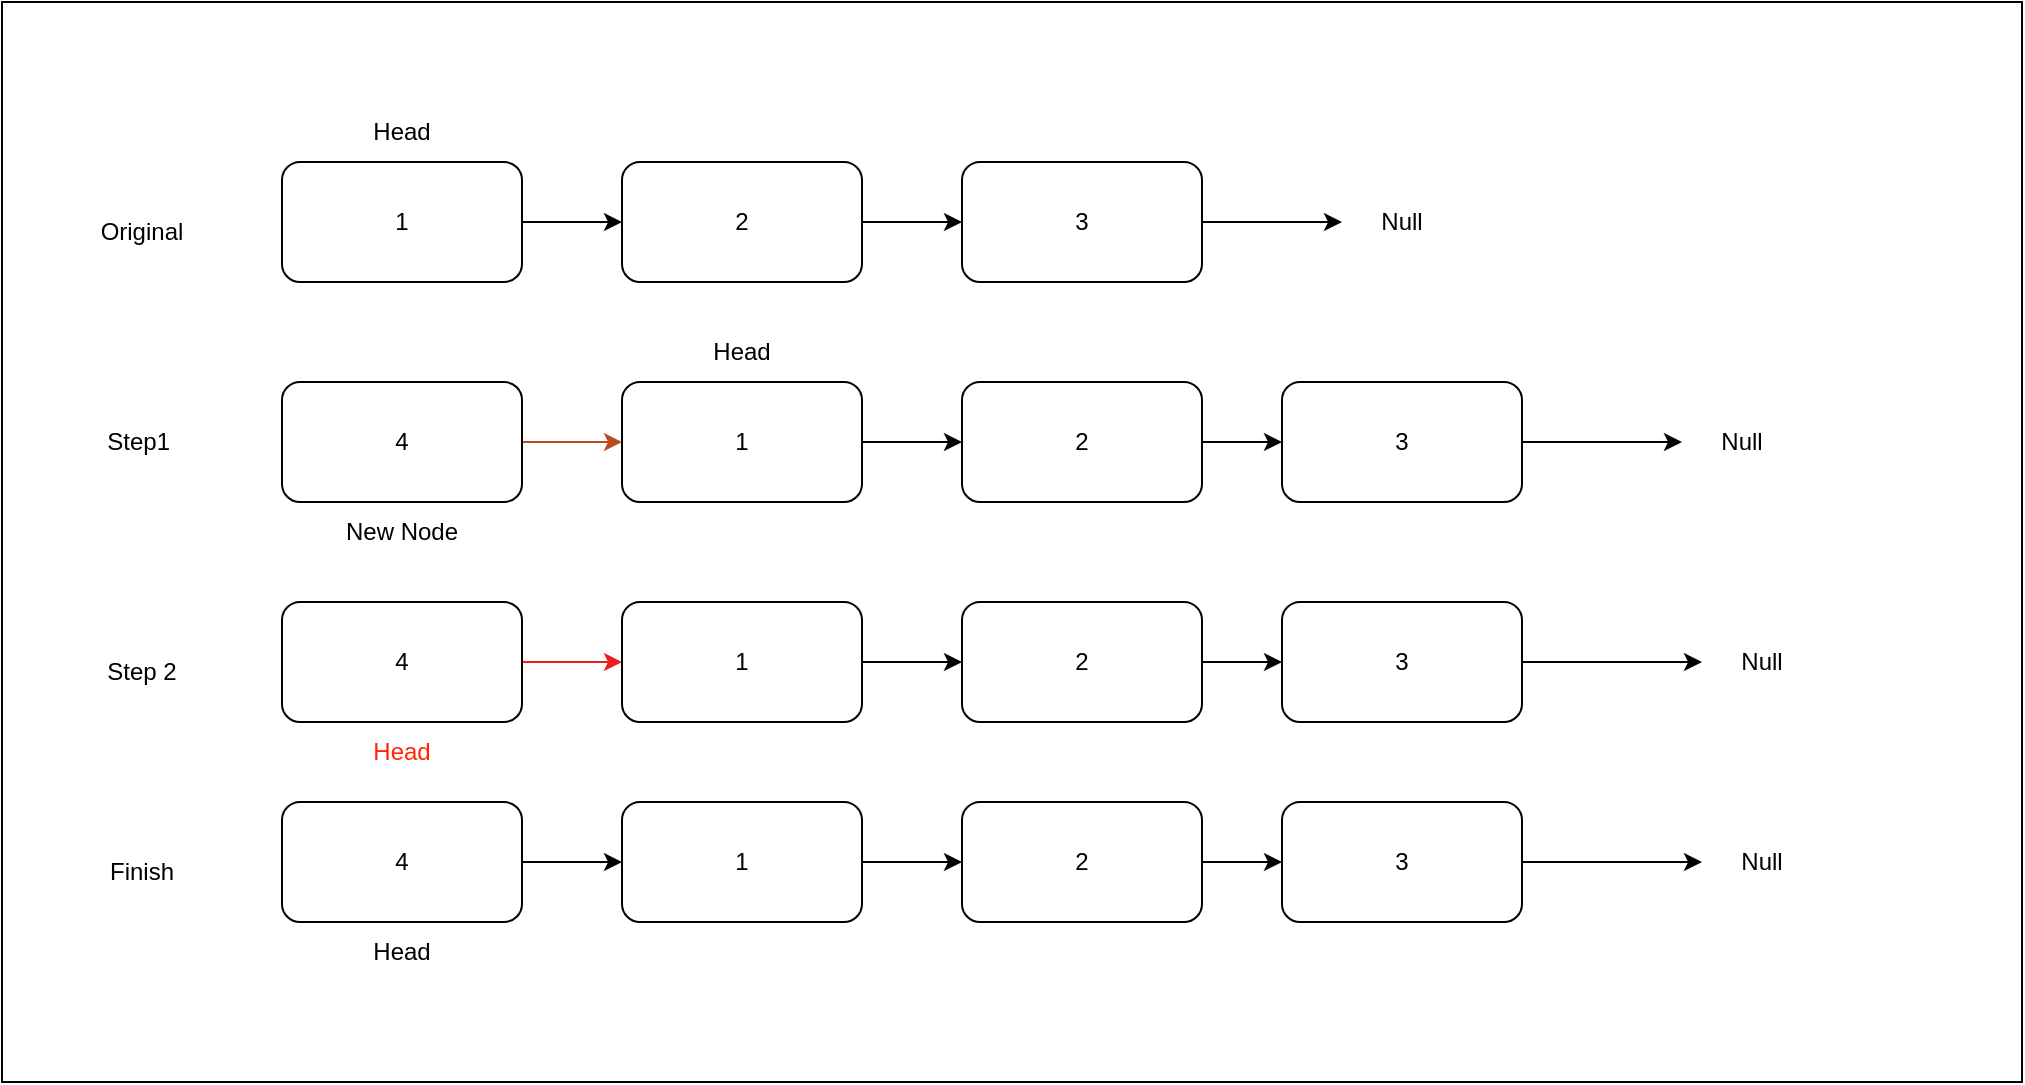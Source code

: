 <mxfile version="21.2.6" type="device">
  <diagram name="Page-1" id="T-JXDKG9tNt797dnqvVa">
    <mxGraphModel dx="1050" dy="581" grid="1" gridSize="10" guides="1" tooltips="1" connect="1" arrows="1" fold="1" page="1" pageScale="1" pageWidth="850" pageHeight="1100" math="0" shadow="0">
      <root>
        <mxCell id="0" />
        <mxCell id="1" parent="0" />
        <mxCell id="6O_0DVJVewbivAjLtHZU-1" value="" style="rounded=0;whiteSpace=wrap;html=1;" vertex="1" parent="1">
          <mxGeometry x="40" y="40" width="1010" height="540" as="geometry" />
        </mxCell>
        <mxCell id="6O_0DVJVewbivAjLtHZU-22" style="edgeStyle=orthogonalEdgeStyle;rounded=0;orthogonalLoop=1;jettySize=auto;html=1;exitX=1;exitY=0.5;exitDx=0;exitDy=0;entryX=0;entryY=0.5;entryDx=0;entryDy=0;" edge="1" parent="1" source="6O_0DVJVewbivAjLtHZU-2" target="6O_0DVJVewbivAjLtHZU-3">
          <mxGeometry relative="1" as="geometry" />
        </mxCell>
        <mxCell id="6O_0DVJVewbivAjLtHZU-2" value="1" style="rounded=1;whiteSpace=wrap;html=1;" vertex="1" parent="1">
          <mxGeometry x="180" y="120" width="120" height="60" as="geometry" />
        </mxCell>
        <mxCell id="6O_0DVJVewbivAjLtHZU-23" style="edgeStyle=orthogonalEdgeStyle;rounded=0;orthogonalLoop=1;jettySize=auto;html=1;exitX=1;exitY=0.5;exitDx=0;exitDy=0;entryX=0;entryY=0.5;entryDx=0;entryDy=0;" edge="1" parent="1" source="6O_0DVJVewbivAjLtHZU-3" target="6O_0DVJVewbivAjLtHZU-4">
          <mxGeometry relative="1" as="geometry" />
        </mxCell>
        <mxCell id="6O_0DVJVewbivAjLtHZU-3" value="2" style="rounded=1;whiteSpace=wrap;html=1;" vertex="1" parent="1">
          <mxGeometry x="350" y="120" width="120" height="60" as="geometry" />
        </mxCell>
        <mxCell id="6O_0DVJVewbivAjLtHZU-37" style="edgeStyle=orthogonalEdgeStyle;rounded=0;orthogonalLoop=1;jettySize=auto;html=1;exitX=1;exitY=0.5;exitDx=0;exitDy=0;" edge="1" parent="1" source="6O_0DVJVewbivAjLtHZU-4" target="6O_0DVJVewbivAjLtHZU-33">
          <mxGeometry relative="1" as="geometry" />
        </mxCell>
        <mxCell id="6O_0DVJVewbivAjLtHZU-4" value="3" style="rounded=1;whiteSpace=wrap;html=1;" vertex="1" parent="1">
          <mxGeometry x="520" y="120" width="120" height="60" as="geometry" />
        </mxCell>
        <mxCell id="6O_0DVJVewbivAjLtHZU-24" style="edgeStyle=orthogonalEdgeStyle;rounded=0;orthogonalLoop=1;jettySize=auto;html=1;exitX=1;exitY=0.5;exitDx=0;exitDy=0;entryX=0;entryY=0.5;entryDx=0;entryDy=0;fillColor=#f8cecc;strokeColor=#B84D1F;" edge="1" parent="1" source="6O_0DVJVewbivAjLtHZU-5" target="6O_0DVJVewbivAjLtHZU-6">
          <mxGeometry relative="1" as="geometry" />
        </mxCell>
        <mxCell id="6O_0DVJVewbivAjLtHZU-5" value="4" style="rounded=1;whiteSpace=wrap;html=1;" vertex="1" parent="1">
          <mxGeometry x="180" y="230" width="120" height="60" as="geometry" />
        </mxCell>
        <mxCell id="6O_0DVJVewbivAjLtHZU-25" style="edgeStyle=orthogonalEdgeStyle;rounded=0;orthogonalLoop=1;jettySize=auto;html=1;exitX=1;exitY=0.5;exitDx=0;exitDy=0;entryX=0;entryY=0.5;entryDx=0;entryDy=0;" edge="1" parent="1" source="6O_0DVJVewbivAjLtHZU-6" target="6O_0DVJVewbivAjLtHZU-7">
          <mxGeometry relative="1" as="geometry" />
        </mxCell>
        <mxCell id="6O_0DVJVewbivAjLtHZU-6" value="1" style="rounded=1;whiteSpace=wrap;html=1;" vertex="1" parent="1">
          <mxGeometry x="350" y="230" width="120" height="60" as="geometry" />
        </mxCell>
        <mxCell id="6O_0DVJVewbivAjLtHZU-26" style="edgeStyle=orthogonalEdgeStyle;rounded=0;orthogonalLoop=1;jettySize=auto;html=1;exitX=1;exitY=0.5;exitDx=0;exitDy=0;entryX=0;entryY=0.5;entryDx=0;entryDy=0;" edge="1" parent="1" source="6O_0DVJVewbivAjLtHZU-7" target="6O_0DVJVewbivAjLtHZU-8">
          <mxGeometry relative="1" as="geometry" />
        </mxCell>
        <mxCell id="6O_0DVJVewbivAjLtHZU-7" value="2" style="rounded=1;whiteSpace=wrap;html=1;" vertex="1" parent="1">
          <mxGeometry x="520" y="230" width="120" height="60" as="geometry" />
        </mxCell>
        <mxCell id="6O_0DVJVewbivAjLtHZU-38" style="edgeStyle=orthogonalEdgeStyle;rounded=0;orthogonalLoop=1;jettySize=auto;html=1;exitX=1;exitY=0.5;exitDx=0;exitDy=0;" edge="1" parent="1" source="6O_0DVJVewbivAjLtHZU-8" target="6O_0DVJVewbivAjLtHZU-34">
          <mxGeometry relative="1" as="geometry" />
        </mxCell>
        <mxCell id="6O_0DVJVewbivAjLtHZU-8" value="3" style="rounded=1;whiteSpace=wrap;html=1;" vertex="1" parent="1">
          <mxGeometry x="680" y="230" width="120" height="60" as="geometry" />
        </mxCell>
        <mxCell id="6O_0DVJVewbivAjLtHZU-27" style="edgeStyle=orthogonalEdgeStyle;rounded=0;orthogonalLoop=1;jettySize=auto;html=1;exitX=1;exitY=0.5;exitDx=0;exitDy=0;entryX=0;entryY=0.5;entryDx=0;entryDy=0;strokeColor=#eb1e1e;" edge="1" parent="1" source="6O_0DVJVewbivAjLtHZU-9" target="6O_0DVJVewbivAjLtHZU-10">
          <mxGeometry relative="1" as="geometry" />
        </mxCell>
        <mxCell id="6O_0DVJVewbivAjLtHZU-9" value="4" style="rounded=1;whiteSpace=wrap;html=1;" vertex="1" parent="1">
          <mxGeometry x="180" y="340" width="120" height="60" as="geometry" />
        </mxCell>
        <mxCell id="6O_0DVJVewbivAjLtHZU-28" style="edgeStyle=orthogonalEdgeStyle;rounded=0;orthogonalLoop=1;jettySize=auto;html=1;exitX=1;exitY=0.5;exitDx=0;exitDy=0;entryX=0;entryY=0.5;entryDx=0;entryDy=0;" edge="1" parent="1" source="6O_0DVJVewbivAjLtHZU-10" target="6O_0DVJVewbivAjLtHZU-11">
          <mxGeometry relative="1" as="geometry" />
        </mxCell>
        <mxCell id="6O_0DVJVewbivAjLtHZU-10" value="1" style="rounded=1;whiteSpace=wrap;html=1;" vertex="1" parent="1">
          <mxGeometry x="350" y="340" width="120" height="60" as="geometry" />
        </mxCell>
        <mxCell id="6O_0DVJVewbivAjLtHZU-29" style="edgeStyle=orthogonalEdgeStyle;rounded=0;orthogonalLoop=1;jettySize=auto;html=1;exitX=1;exitY=0.5;exitDx=0;exitDy=0;entryX=0;entryY=0.5;entryDx=0;entryDy=0;" edge="1" parent="1" source="6O_0DVJVewbivAjLtHZU-11" target="6O_0DVJVewbivAjLtHZU-12">
          <mxGeometry relative="1" as="geometry" />
        </mxCell>
        <mxCell id="6O_0DVJVewbivAjLtHZU-11" value="2" style="rounded=1;whiteSpace=wrap;html=1;" vertex="1" parent="1">
          <mxGeometry x="520" y="340" width="120" height="60" as="geometry" />
        </mxCell>
        <mxCell id="6O_0DVJVewbivAjLtHZU-39" style="edgeStyle=orthogonalEdgeStyle;rounded=0;orthogonalLoop=1;jettySize=auto;html=1;exitX=1;exitY=0.5;exitDx=0;exitDy=0;" edge="1" parent="1" source="6O_0DVJVewbivAjLtHZU-12" target="6O_0DVJVewbivAjLtHZU-35">
          <mxGeometry relative="1" as="geometry" />
        </mxCell>
        <mxCell id="6O_0DVJVewbivAjLtHZU-12" value="3" style="rounded=1;whiteSpace=wrap;html=1;" vertex="1" parent="1">
          <mxGeometry x="680" y="340" width="120" height="60" as="geometry" />
        </mxCell>
        <mxCell id="6O_0DVJVewbivAjLtHZU-30" style="edgeStyle=orthogonalEdgeStyle;rounded=0;orthogonalLoop=1;jettySize=auto;html=1;exitX=1;exitY=0.5;exitDx=0;exitDy=0;entryX=0;entryY=0.5;entryDx=0;entryDy=0;" edge="1" parent="1" source="6O_0DVJVewbivAjLtHZU-13" target="6O_0DVJVewbivAjLtHZU-14">
          <mxGeometry relative="1" as="geometry" />
        </mxCell>
        <mxCell id="6O_0DVJVewbivAjLtHZU-13" value="4" style="rounded=1;whiteSpace=wrap;html=1;" vertex="1" parent="1">
          <mxGeometry x="180" y="440" width="120" height="60" as="geometry" />
        </mxCell>
        <mxCell id="6O_0DVJVewbivAjLtHZU-31" style="edgeStyle=orthogonalEdgeStyle;rounded=0;orthogonalLoop=1;jettySize=auto;html=1;exitX=1;exitY=0.5;exitDx=0;exitDy=0;entryX=0;entryY=0.5;entryDx=0;entryDy=0;" edge="1" parent="1" source="6O_0DVJVewbivAjLtHZU-14" target="6O_0DVJVewbivAjLtHZU-15">
          <mxGeometry relative="1" as="geometry" />
        </mxCell>
        <mxCell id="6O_0DVJVewbivAjLtHZU-14" value="1" style="rounded=1;whiteSpace=wrap;html=1;" vertex="1" parent="1">
          <mxGeometry x="350" y="440" width="120" height="60" as="geometry" />
        </mxCell>
        <mxCell id="6O_0DVJVewbivAjLtHZU-32" style="edgeStyle=orthogonalEdgeStyle;rounded=0;orthogonalLoop=1;jettySize=auto;html=1;exitX=1;exitY=0.5;exitDx=0;exitDy=0;entryX=0;entryY=0.5;entryDx=0;entryDy=0;" edge="1" parent="1" source="6O_0DVJVewbivAjLtHZU-15" target="6O_0DVJVewbivAjLtHZU-16">
          <mxGeometry relative="1" as="geometry" />
        </mxCell>
        <mxCell id="6O_0DVJVewbivAjLtHZU-15" value="2" style="rounded=1;whiteSpace=wrap;html=1;" vertex="1" parent="1">
          <mxGeometry x="520" y="440" width="120" height="60" as="geometry" />
        </mxCell>
        <mxCell id="6O_0DVJVewbivAjLtHZU-40" style="edgeStyle=orthogonalEdgeStyle;rounded=0;orthogonalLoop=1;jettySize=auto;html=1;exitX=1;exitY=0.5;exitDx=0;exitDy=0;" edge="1" parent="1" source="6O_0DVJVewbivAjLtHZU-16" target="6O_0DVJVewbivAjLtHZU-36">
          <mxGeometry relative="1" as="geometry" />
        </mxCell>
        <mxCell id="6O_0DVJVewbivAjLtHZU-16" value="3" style="rounded=1;whiteSpace=wrap;html=1;" vertex="1" parent="1">
          <mxGeometry x="680" y="440" width="120" height="60" as="geometry" />
        </mxCell>
        <mxCell id="6O_0DVJVewbivAjLtHZU-17" value="Original" style="text;html=1;strokeColor=none;fillColor=none;align=center;verticalAlign=middle;whiteSpace=wrap;rounded=0;" vertex="1" parent="1">
          <mxGeometry x="80" y="140" width="60" height="30" as="geometry" />
        </mxCell>
        <mxCell id="6O_0DVJVewbivAjLtHZU-18" value="Step1&amp;nbsp;" style="text;html=1;strokeColor=none;fillColor=none;align=center;verticalAlign=middle;whiteSpace=wrap;rounded=0;" vertex="1" parent="1">
          <mxGeometry x="80" y="245" width="60" height="30" as="geometry" />
        </mxCell>
        <mxCell id="6O_0DVJVewbivAjLtHZU-19" value="Step 2" style="text;html=1;strokeColor=none;fillColor=none;align=center;verticalAlign=middle;whiteSpace=wrap;rounded=0;" vertex="1" parent="1">
          <mxGeometry x="80" y="360" width="60" height="30" as="geometry" />
        </mxCell>
        <mxCell id="6O_0DVJVewbivAjLtHZU-20" value="Finish" style="text;html=1;strokeColor=none;fillColor=none;align=center;verticalAlign=middle;whiteSpace=wrap;rounded=0;" vertex="1" parent="1">
          <mxGeometry x="80" y="460" width="60" height="30" as="geometry" />
        </mxCell>
        <mxCell id="6O_0DVJVewbivAjLtHZU-33" value="Null" style="text;html=1;strokeColor=none;fillColor=none;align=center;verticalAlign=middle;whiteSpace=wrap;rounded=0;" vertex="1" parent="1">
          <mxGeometry x="710" y="135" width="60" height="30" as="geometry" />
        </mxCell>
        <mxCell id="6O_0DVJVewbivAjLtHZU-34" value="Null" style="text;html=1;strokeColor=none;fillColor=none;align=center;verticalAlign=middle;whiteSpace=wrap;rounded=0;" vertex="1" parent="1">
          <mxGeometry x="880" y="245" width="60" height="30" as="geometry" />
        </mxCell>
        <mxCell id="6O_0DVJVewbivAjLtHZU-35" value="Null" style="text;html=1;strokeColor=none;fillColor=none;align=center;verticalAlign=middle;whiteSpace=wrap;rounded=0;" vertex="1" parent="1">
          <mxGeometry x="890" y="355" width="60" height="30" as="geometry" />
        </mxCell>
        <mxCell id="6O_0DVJVewbivAjLtHZU-36" value="Null" style="text;html=1;strokeColor=none;fillColor=none;align=center;verticalAlign=middle;whiteSpace=wrap;rounded=0;" vertex="1" parent="1">
          <mxGeometry x="890" y="455" width="60" height="30" as="geometry" />
        </mxCell>
        <mxCell id="6O_0DVJVewbivAjLtHZU-41" value="New Node" style="text;html=1;strokeColor=none;fillColor=none;align=center;verticalAlign=middle;whiteSpace=wrap;rounded=0;" vertex="1" parent="1">
          <mxGeometry x="210" y="290" width="60" height="30" as="geometry" />
        </mxCell>
        <mxCell id="6O_0DVJVewbivAjLtHZU-42" value="Head" style="text;html=1;strokeColor=none;fillColor=none;align=center;verticalAlign=middle;whiteSpace=wrap;rounded=0;" vertex="1" parent="1">
          <mxGeometry x="380" y="200" width="60" height="30" as="geometry" />
        </mxCell>
        <mxCell id="6O_0DVJVewbivAjLtHZU-43" value="Head" style="text;html=1;align=center;verticalAlign=middle;whiteSpace=wrap;rounded=0;fontColor=#FF2605;" vertex="1" parent="1">
          <mxGeometry x="210" y="400" width="60" height="30" as="geometry" />
        </mxCell>
        <mxCell id="6O_0DVJVewbivAjLtHZU-44" value="Head" style="text;html=1;strokeColor=none;fillColor=none;align=center;verticalAlign=middle;whiteSpace=wrap;rounded=0;" vertex="1" parent="1">
          <mxGeometry x="210" y="500" width="60" height="30" as="geometry" />
        </mxCell>
        <mxCell id="6O_0DVJVewbivAjLtHZU-45" value="Head" style="text;html=1;strokeColor=none;fillColor=none;align=center;verticalAlign=middle;whiteSpace=wrap;rounded=0;" vertex="1" parent="1">
          <mxGeometry x="210" y="90" width="60" height="30" as="geometry" />
        </mxCell>
      </root>
    </mxGraphModel>
  </diagram>
</mxfile>
